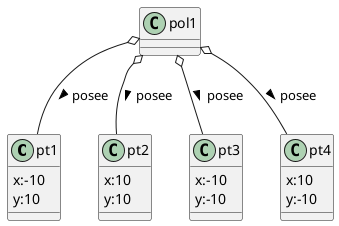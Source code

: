 @startuml

class pt1{
  x:-10
  y:10
}
pol1 o-- pt1  :posee >

class pt2{
  x:10
  y:10
}
pol1 o-- pt2  :posee >
class pol1{

}

class pt3{
  x:-10
  y:-10
}

pol1 o-- pt3  :posee >
class pt4{
  x:10
  y:-10
}


pol1 o-- pt4  :posee >


@enduml
